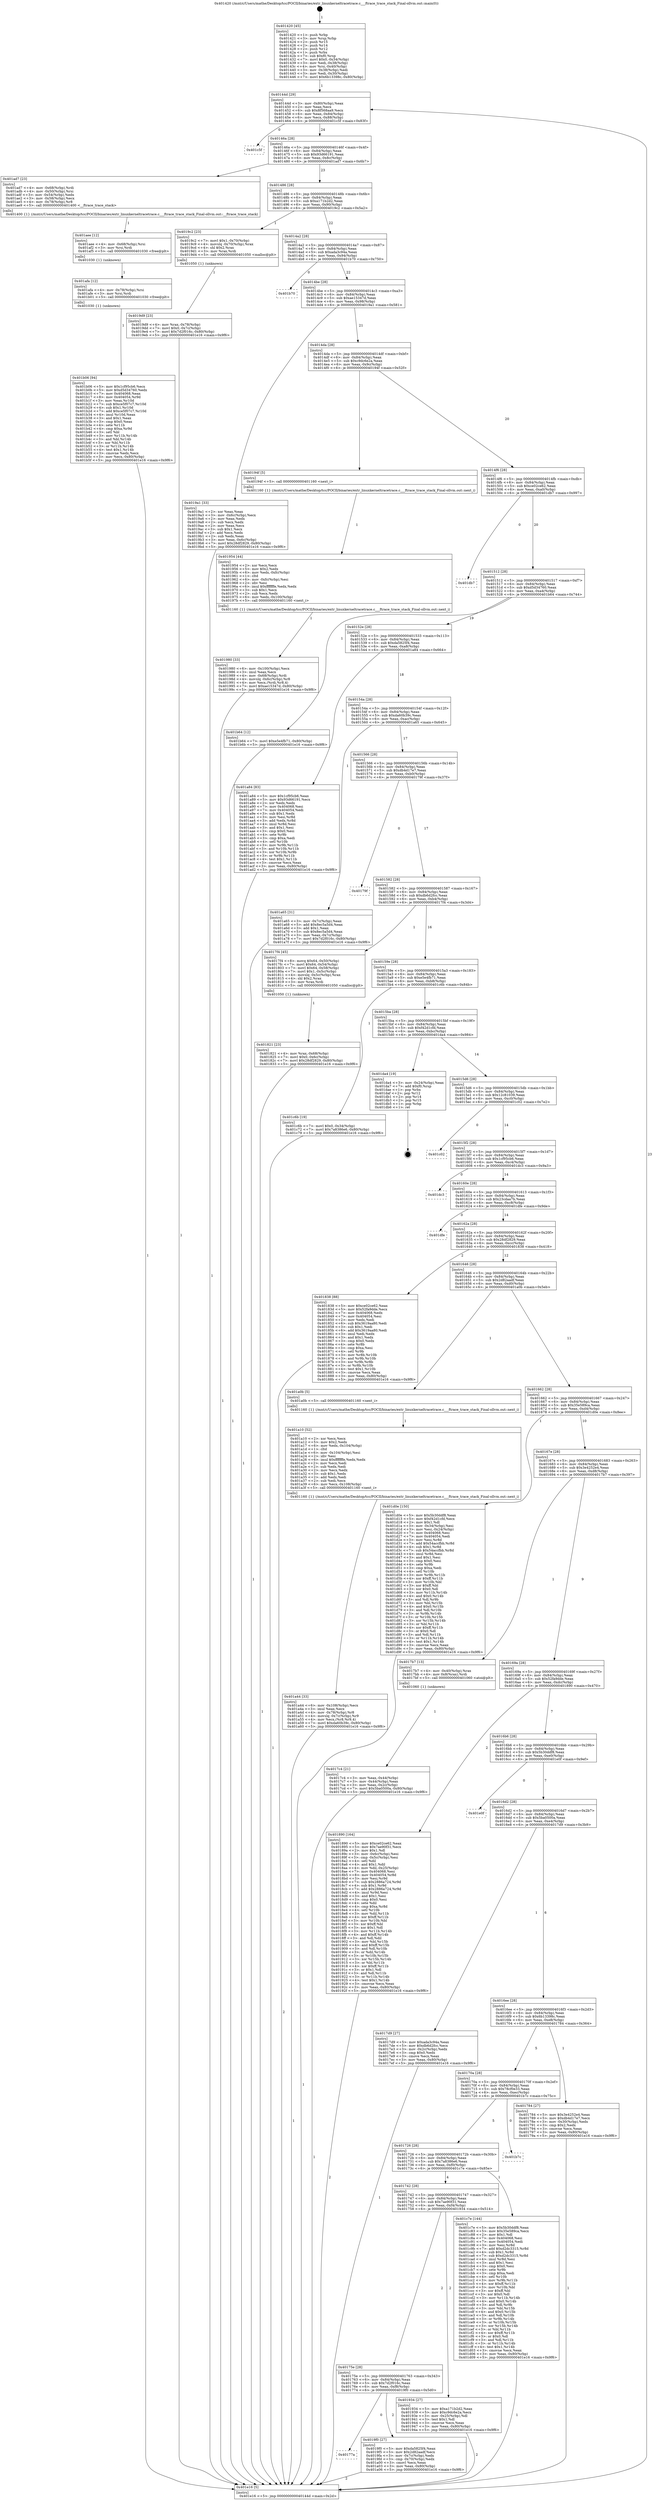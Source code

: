 digraph "0x401420" {
  label = "0x401420 (/mnt/c/Users/mathe/Desktop/tcc/POCII/binaries/extr_linuxkerneltracetrace.c___ftrace_trace_stack_Final-ollvm.out::main(0))"
  labelloc = "t"
  node[shape=record]

  Entry [label="",width=0.3,height=0.3,shape=circle,fillcolor=black,style=filled]
  "0x40144d" [label="{
     0x40144d [29]\l
     | [instrs]\l
     &nbsp;&nbsp;0x40144d \<+3\>: mov -0x80(%rbp),%eax\l
     &nbsp;&nbsp;0x401450 \<+2\>: mov %eax,%ecx\l
     &nbsp;&nbsp;0x401452 \<+6\>: sub $0x8f568aa9,%ecx\l
     &nbsp;&nbsp;0x401458 \<+6\>: mov %eax,-0x84(%rbp)\l
     &nbsp;&nbsp;0x40145e \<+6\>: mov %ecx,-0x88(%rbp)\l
     &nbsp;&nbsp;0x401464 \<+6\>: je 0000000000401c5f \<main+0x83f\>\l
  }"]
  "0x401c5f" [label="{
     0x401c5f\l
  }", style=dashed]
  "0x40146a" [label="{
     0x40146a [28]\l
     | [instrs]\l
     &nbsp;&nbsp;0x40146a \<+5\>: jmp 000000000040146f \<main+0x4f\>\l
     &nbsp;&nbsp;0x40146f \<+6\>: mov -0x84(%rbp),%eax\l
     &nbsp;&nbsp;0x401475 \<+5\>: sub $0x93d66191,%eax\l
     &nbsp;&nbsp;0x40147a \<+6\>: mov %eax,-0x8c(%rbp)\l
     &nbsp;&nbsp;0x401480 \<+6\>: je 0000000000401ad7 \<main+0x6b7\>\l
  }"]
  Exit [label="",width=0.3,height=0.3,shape=circle,fillcolor=black,style=filled,peripheries=2]
  "0x401ad7" [label="{
     0x401ad7 [23]\l
     | [instrs]\l
     &nbsp;&nbsp;0x401ad7 \<+4\>: mov -0x68(%rbp),%rdi\l
     &nbsp;&nbsp;0x401adb \<+4\>: mov -0x50(%rbp),%rsi\l
     &nbsp;&nbsp;0x401adf \<+3\>: mov -0x54(%rbp),%edx\l
     &nbsp;&nbsp;0x401ae2 \<+3\>: mov -0x58(%rbp),%ecx\l
     &nbsp;&nbsp;0x401ae5 \<+4\>: mov -0x78(%rbp),%r8\l
     &nbsp;&nbsp;0x401ae9 \<+5\>: call 0000000000401400 \<__ftrace_trace_stack\>\l
     | [calls]\l
     &nbsp;&nbsp;0x401400 \{1\} (/mnt/c/Users/mathe/Desktop/tcc/POCII/binaries/extr_linuxkerneltracetrace.c___ftrace_trace_stack_Final-ollvm.out::__ftrace_trace_stack)\l
  }"]
  "0x401486" [label="{
     0x401486 [28]\l
     | [instrs]\l
     &nbsp;&nbsp;0x401486 \<+5\>: jmp 000000000040148b \<main+0x6b\>\l
     &nbsp;&nbsp;0x40148b \<+6\>: mov -0x84(%rbp),%eax\l
     &nbsp;&nbsp;0x401491 \<+5\>: sub $0xa171b2d2,%eax\l
     &nbsp;&nbsp;0x401496 \<+6\>: mov %eax,-0x90(%rbp)\l
     &nbsp;&nbsp;0x40149c \<+6\>: je 00000000004019c2 \<main+0x5a2\>\l
  }"]
  "0x401b06" [label="{
     0x401b06 [94]\l
     | [instrs]\l
     &nbsp;&nbsp;0x401b06 \<+5\>: mov $0x1cf95cb6,%ecx\l
     &nbsp;&nbsp;0x401b0b \<+5\>: mov $0xd5d34760,%edx\l
     &nbsp;&nbsp;0x401b10 \<+7\>: mov 0x404068,%eax\l
     &nbsp;&nbsp;0x401b17 \<+8\>: mov 0x404054,%r9d\l
     &nbsp;&nbsp;0x401b1f \<+3\>: mov %eax,%r10d\l
     &nbsp;&nbsp;0x401b22 \<+7\>: sub $0xce5f07c7,%r10d\l
     &nbsp;&nbsp;0x401b29 \<+4\>: sub $0x1,%r10d\l
     &nbsp;&nbsp;0x401b2d \<+7\>: add $0xce5f07c7,%r10d\l
     &nbsp;&nbsp;0x401b34 \<+4\>: imul %r10d,%eax\l
     &nbsp;&nbsp;0x401b38 \<+3\>: and $0x1,%eax\l
     &nbsp;&nbsp;0x401b3b \<+3\>: cmp $0x0,%eax\l
     &nbsp;&nbsp;0x401b3e \<+4\>: sete %r11b\l
     &nbsp;&nbsp;0x401b42 \<+4\>: cmp $0xa,%r9d\l
     &nbsp;&nbsp;0x401b46 \<+3\>: setl %bl\l
     &nbsp;&nbsp;0x401b49 \<+3\>: mov %r11b,%r14b\l
     &nbsp;&nbsp;0x401b4c \<+3\>: and %bl,%r14b\l
     &nbsp;&nbsp;0x401b4f \<+3\>: xor %bl,%r11b\l
     &nbsp;&nbsp;0x401b52 \<+3\>: or %r11b,%r14b\l
     &nbsp;&nbsp;0x401b55 \<+4\>: test $0x1,%r14b\l
     &nbsp;&nbsp;0x401b59 \<+3\>: cmovne %edx,%ecx\l
     &nbsp;&nbsp;0x401b5c \<+3\>: mov %ecx,-0x80(%rbp)\l
     &nbsp;&nbsp;0x401b5f \<+5\>: jmp 0000000000401e16 \<main+0x9f6\>\l
  }"]
  "0x4019c2" [label="{
     0x4019c2 [23]\l
     | [instrs]\l
     &nbsp;&nbsp;0x4019c2 \<+7\>: movl $0x1,-0x70(%rbp)\l
     &nbsp;&nbsp;0x4019c9 \<+4\>: movslq -0x70(%rbp),%rax\l
     &nbsp;&nbsp;0x4019cd \<+4\>: shl $0x2,%rax\l
     &nbsp;&nbsp;0x4019d1 \<+3\>: mov %rax,%rdi\l
     &nbsp;&nbsp;0x4019d4 \<+5\>: call 0000000000401050 \<malloc@plt\>\l
     | [calls]\l
     &nbsp;&nbsp;0x401050 \{1\} (unknown)\l
  }"]
  "0x4014a2" [label="{
     0x4014a2 [28]\l
     | [instrs]\l
     &nbsp;&nbsp;0x4014a2 \<+5\>: jmp 00000000004014a7 \<main+0x87\>\l
     &nbsp;&nbsp;0x4014a7 \<+6\>: mov -0x84(%rbp),%eax\l
     &nbsp;&nbsp;0x4014ad \<+5\>: sub $0xada3c94a,%eax\l
     &nbsp;&nbsp;0x4014b2 \<+6\>: mov %eax,-0x94(%rbp)\l
     &nbsp;&nbsp;0x4014b8 \<+6\>: je 0000000000401b70 \<main+0x750\>\l
  }"]
  "0x401afa" [label="{
     0x401afa [12]\l
     | [instrs]\l
     &nbsp;&nbsp;0x401afa \<+4\>: mov -0x78(%rbp),%rsi\l
     &nbsp;&nbsp;0x401afe \<+3\>: mov %rsi,%rdi\l
     &nbsp;&nbsp;0x401b01 \<+5\>: call 0000000000401030 \<free@plt\>\l
     | [calls]\l
     &nbsp;&nbsp;0x401030 \{1\} (unknown)\l
  }"]
  "0x401b70" [label="{
     0x401b70\l
  }", style=dashed]
  "0x4014be" [label="{
     0x4014be [28]\l
     | [instrs]\l
     &nbsp;&nbsp;0x4014be \<+5\>: jmp 00000000004014c3 \<main+0xa3\>\l
     &nbsp;&nbsp;0x4014c3 \<+6\>: mov -0x84(%rbp),%eax\l
     &nbsp;&nbsp;0x4014c9 \<+5\>: sub $0xae15347d,%eax\l
     &nbsp;&nbsp;0x4014ce \<+6\>: mov %eax,-0x98(%rbp)\l
     &nbsp;&nbsp;0x4014d4 \<+6\>: je 00000000004019a1 \<main+0x581\>\l
  }"]
  "0x401aee" [label="{
     0x401aee [12]\l
     | [instrs]\l
     &nbsp;&nbsp;0x401aee \<+4\>: mov -0x68(%rbp),%rsi\l
     &nbsp;&nbsp;0x401af2 \<+3\>: mov %rsi,%rdi\l
     &nbsp;&nbsp;0x401af5 \<+5\>: call 0000000000401030 \<free@plt\>\l
     | [calls]\l
     &nbsp;&nbsp;0x401030 \{1\} (unknown)\l
  }"]
  "0x4019a1" [label="{
     0x4019a1 [33]\l
     | [instrs]\l
     &nbsp;&nbsp;0x4019a1 \<+2\>: xor %eax,%eax\l
     &nbsp;&nbsp;0x4019a3 \<+3\>: mov -0x6c(%rbp),%ecx\l
     &nbsp;&nbsp;0x4019a6 \<+2\>: mov %eax,%edx\l
     &nbsp;&nbsp;0x4019a8 \<+2\>: sub %ecx,%edx\l
     &nbsp;&nbsp;0x4019aa \<+2\>: mov %eax,%ecx\l
     &nbsp;&nbsp;0x4019ac \<+3\>: sub $0x1,%ecx\l
     &nbsp;&nbsp;0x4019af \<+2\>: add %ecx,%edx\l
     &nbsp;&nbsp;0x4019b1 \<+2\>: sub %edx,%eax\l
     &nbsp;&nbsp;0x4019b3 \<+3\>: mov %eax,-0x6c(%rbp)\l
     &nbsp;&nbsp;0x4019b6 \<+7\>: movl $0x28df2829,-0x80(%rbp)\l
     &nbsp;&nbsp;0x4019bd \<+5\>: jmp 0000000000401e16 \<main+0x9f6\>\l
  }"]
  "0x4014da" [label="{
     0x4014da [28]\l
     | [instrs]\l
     &nbsp;&nbsp;0x4014da \<+5\>: jmp 00000000004014df \<main+0xbf\>\l
     &nbsp;&nbsp;0x4014df \<+6\>: mov -0x84(%rbp),%eax\l
     &nbsp;&nbsp;0x4014e5 \<+5\>: sub $0xc9dc6e2a,%eax\l
     &nbsp;&nbsp;0x4014ea \<+6\>: mov %eax,-0x9c(%rbp)\l
     &nbsp;&nbsp;0x4014f0 \<+6\>: je 000000000040194f \<main+0x52f\>\l
  }"]
  "0x401a44" [label="{
     0x401a44 [33]\l
     | [instrs]\l
     &nbsp;&nbsp;0x401a44 \<+6\>: mov -0x108(%rbp),%ecx\l
     &nbsp;&nbsp;0x401a4a \<+3\>: imul %eax,%ecx\l
     &nbsp;&nbsp;0x401a4d \<+4\>: mov -0x78(%rbp),%r8\l
     &nbsp;&nbsp;0x401a51 \<+4\>: movslq -0x7c(%rbp),%r9\l
     &nbsp;&nbsp;0x401a55 \<+4\>: mov %ecx,(%r8,%r9,4)\l
     &nbsp;&nbsp;0x401a59 \<+7\>: movl $0xda60b39c,-0x80(%rbp)\l
     &nbsp;&nbsp;0x401a60 \<+5\>: jmp 0000000000401e16 \<main+0x9f6\>\l
  }"]
  "0x40194f" [label="{
     0x40194f [5]\l
     | [instrs]\l
     &nbsp;&nbsp;0x40194f \<+5\>: call 0000000000401160 \<next_i\>\l
     | [calls]\l
     &nbsp;&nbsp;0x401160 \{1\} (/mnt/c/Users/mathe/Desktop/tcc/POCII/binaries/extr_linuxkerneltracetrace.c___ftrace_trace_stack_Final-ollvm.out::next_i)\l
  }"]
  "0x4014f6" [label="{
     0x4014f6 [28]\l
     | [instrs]\l
     &nbsp;&nbsp;0x4014f6 \<+5\>: jmp 00000000004014fb \<main+0xdb\>\l
     &nbsp;&nbsp;0x4014fb \<+6\>: mov -0x84(%rbp),%eax\l
     &nbsp;&nbsp;0x401501 \<+5\>: sub $0xce02ce62,%eax\l
     &nbsp;&nbsp;0x401506 \<+6\>: mov %eax,-0xa0(%rbp)\l
     &nbsp;&nbsp;0x40150c \<+6\>: je 0000000000401db7 \<main+0x997\>\l
  }"]
  "0x401a10" [label="{
     0x401a10 [52]\l
     | [instrs]\l
     &nbsp;&nbsp;0x401a10 \<+2\>: xor %ecx,%ecx\l
     &nbsp;&nbsp;0x401a12 \<+5\>: mov $0x2,%edx\l
     &nbsp;&nbsp;0x401a17 \<+6\>: mov %edx,-0x104(%rbp)\l
     &nbsp;&nbsp;0x401a1d \<+1\>: cltd\l
     &nbsp;&nbsp;0x401a1e \<+6\>: mov -0x104(%rbp),%esi\l
     &nbsp;&nbsp;0x401a24 \<+2\>: idiv %esi\l
     &nbsp;&nbsp;0x401a26 \<+6\>: imul $0xfffffffe,%edx,%edx\l
     &nbsp;&nbsp;0x401a2c \<+2\>: mov %ecx,%edi\l
     &nbsp;&nbsp;0x401a2e \<+2\>: sub %edx,%edi\l
     &nbsp;&nbsp;0x401a30 \<+2\>: mov %ecx,%edx\l
     &nbsp;&nbsp;0x401a32 \<+3\>: sub $0x1,%edx\l
     &nbsp;&nbsp;0x401a35 \<+2\>: add %edx,%edi\l
     &nbsp;&nbsp;0x401a37 \<+2\>: sub %edi,%ecx\l
     &nbsp;&nbsp;0x401a39 \<+6\>: mov %ecx,-0x108(%rbp)\l
     &nbsp;&nbsp;0x401a3f \<+5\>: call 0000000000401160 \<next_i\>\l
     | [calls]\l
     &nbsp;&nbsp;0x401160 \{1\} (/mnt/c/Users/mathe/Desktop/tcc/POCII/binaries/extr_linuxkerneltracetrace.c___ftrace_trace_stack_Final-ollvm.out::next_i)\l
  }"]
  "0x401db7" [label="{
     0x401db7\l
  }", style=dashed]
  "0x401512" [label="{
     0x401512 [28]\l
     | [instrs]\l
     &nbsp;&nbsp;0x401512 \<+5\>: jmp 0000000000401517 \<main+0xf7\>\l
     &nbsp;&nbsp;0x401517 \<+6\>: mov -0x84(%rbp),%eax\l
     &nbsp;&nbsp;0x40151d \<+5\>: sub $0xd5d34760,%eax\l
     &nbsp;&nbsp;0x401522 \<+6\>: mov %eax,-0xa4(%rbp)\l
     &nbsp;&nbsp;0x401528 \<+6\>: je 0000000000401b64 \<main+0x744\>\l
  }"]
  "0x40177a" [label="{
     0x40177a\l
  }", style=dashed]
  "0x401b64" [label="{
     0x401b64 [12]\l
     | [instrs]\l
     &nbsp;&nbsp;0x401b64 \<+7\>: movl $0xe5e4fb71,-0x80(%rbp)\l
     &nbsp;&nbsp;0x401b6b \<+5\>: jmp 0000000000401e16 \<main+0x9f6\>\l
  }"]
  "0x40152e" [label="{
     0x40152e [28]\l
     | [instrs]\l
     &nbsp;&nbsp;0x40152e \<+5\>: jmp 0000000000401533 \<main+0x113\>\l
     &nbsp;&nbsp;0x401533 \<+6\>: mov -0x84(%rbp),%eax\l
     &nbsp;&nbsp;0x401539 \<+5\>: sub $0xda5825f4,%eax\l
     &nbsp;&nbsp;0x40153e \<+6\>: mov %eax,-0xa8(%rbp)\l
     &nbsp;&nbsp;0x401544 \<+6\>: je 0000000000401a84 \<main+0x664\>\l
  }"]
  "0x4019f0" [label="{
     0x4019f0 [27]\l
     | [instrs]\l
     &nbsp;&nbsp;0x4019f0 \<+5\>: mov $0xda5825f4,%eax\l
     &nbsp;&nbsp;0x4019f5 \<+5\>: mov $0x2d82aadf,%ecx\l
     &nbsp;&nbsp;0x4019fa \<+3\>: mov -0x7c(%rbp),%edx\l
     &nbsp;&nbsp;0x4019fd \<+3\>: cmp -0x70(%rbp),%edx\l
     &nbsp;&nbsp;0x401a00 \<+3\>: cmovl %ecx,%eax\l
     &nbsp;&nbsp;0x401a03 \<+3\>: mov %eax,-0x80(%rbp)\l
     &nbsp;&nbsp;0x401a06 \<+5\>: jmp 0000000000401e16 \<main+0x9f6\>\l
  }"]
  "0x401a84" [label="{
     0x401a84 [83]\l
     | [instrs]\l
     &nbsp;&nbsp;0x401a84 \<+5\>: mov $0x1cf95cb6,%eax\l
     &nbsp;&nbsp;0x401a89 \<+5\>: mov $0x93d66191,%ecx\l
     &nbsp;&nbsp;0x401a8e \<+2\>: xor %edx,%edx\l
     &nbsp;&nbsp;0x401a90 \<+7\>: mov 0x404068,%esi\l
     &nbsp;&nbsp;0x401a97 \<+7\>: mov 0x404054,%edi\l
     &nbsp;&nbsp;0x401a9e \<+3\>: sub $0x1,%edx\l
     &nbsp;&nbsp;0x401aa1 \<+3\>: mov %esi,%r8d\l
     &nbsp;&nbsp;0x401aa4 \<+3\>: add %edx,%r8d\l
     &nbsp;&nbsp;0x401aa7 \<+4\>: imul %r8d,%esi\l
     &nbsp;&nbsp;0x401aab \<+3\>: and $0x1,%esi\l
     &nbsp;&nbsp;0x401aae \<+3\>: cmp $0x0,%esi\l
     &nbsp;&nbsp;0x401ab1 \<+4\>: sete %r9b\l
     &nbsp;&nbsp;0x401ab5 \<+3\>: cmp $0xa,%edi\l
     &nbsp;&nbsp;0x401ab8 \<+4\>: setl %r10b\l
     &nbsp;&nbsp;0x401abc \<+3\>: mov %r9b,%r11b\l
     &nbsp;&nbsp;0x401abf \<+3\>: and %r10b,%r11b\l
     &nbsp;&nbsp;0x401ac2 \<+3\>: xor %r10b,%r9b\l
     &nbsp;&nbsp;0x401ac5 \<+3\>: or %r9b,%r11b\l
     &nbsp;&nbsp;0x401ac8 \<+4\>: test $0x1,%r11b\l
     &nbsp;&nbsp;0x401acc \<+3\>: cmovne %ecx,%eax\l
     &nbsp;&nbsp;0x401acf \<+3\>: mov %eax,-0x80(%rbp)\l
     &nbsp;&nbsp;0x401ad2 \<+5\>: jmp 0000000000401e16 \<main+0x9f6\>\l
  }"]
  "0x40154a" [label="{
     0x40154a [28]\l
     | [instrs]\l
     &nbsp;&nbsp;0x40154a \<+5\>: jmp 000000000040154f \<main+0x12f\>\l
     &nbsp;&nbsp;0x40154f \<+6\>: mov -0x84(%rbp),%eax\l
     &nbsp;&nbsp;0x401555 \<+5\>: sub $0xda60b39c,%eax\l
     &nbsp;&nbsp;0x40155a \<+6\>: mov %eax,-0xac(%rbp)\l
     &nbsp;&nbsp;0x401560 \<+6\>: je 0000000000401a65 \<main+0x645\>\l
  }"]
  "0x4019d9" [label="{
     0x4019d9 [23]\l
     | [instrs]\l
     &nbsp;&nbsp;0x4019d9 \<+4\>: mov %rax,-0x78(%rbp)\l
     &nbsp;&nbsp;0x4019dd \<+7\>: movl $0x0,-0x7c(%rbp)\l
     &nbsp;&nbsp;0x4019e4 \<+7\>: movl $0x7d2f016c,-0x80(%rbp)\l
     &nbsp;&nbsp;0x4019eb \<+5\>: jmp 0000000000401e16 \<main+0x9f6\>\l
  }"]
  "0x401a65" [label="{
     0x401a65 [31]\l
     | [instrs]\l
     &nbsp;&nbsp;0x401a65 \<+3\>: mov -0x7c(%rbp),%eax\l
     &nbsp;&nbsp;0x401a68 \<+5\>: add $0x8ec5a5d4,%eax\l
     &nbsp;&nbsp;0x401a6d \<+3\>: add $0x1,%eax\l
     &nbsp;&nbsp;0x401a70 \<+5\>: sub $0x8ec5a5d4,%eax\l
     &nbsp;&nbsp;0x401a75 \<+3\>: mov %eax,-0x7c(%rbp)\l
     &nbsp;&nbsp;0x401a78 \<+7\>: movl $0x7d2f016c,-0x80(%rbp)\l
     &nbsp;&nbsp;0x401a7f \<+5\>: jmp 0000000000401e16 \<main+0x9f6\>\l
  }"]
  "0x401566" [label="{
     0x401566 [28]\l
     | [instrs]\l
     &nbsp;&nbsp;0x401566 \<+5\>: jmp 000000000040156b \<main+0x14b\>\l
     &nbsp;&nbsp;0x40156b \<+6\>: mov -0x84(%rbp),%eax\l
     &nbsp;&nbsp;0x401571 \<+5\>: sub $0xdb4d17e7,%eax\l
     &nbsp;&nbsp;0x401576 \<+6\>: mov %eax,-0xb0(%rbp)\l
     &nbsp;&nbsp;0x40157c \<+6\>: je 000000000040179f \<main+0x37f\>\l
  }"]
  "0x401980" [label="{
     0x401980 [33]\l
     | [instrs]\l
     &nbsp;&nbsp;0x401980 \<+6\>: mov -0x100(%rbp),%ecx\l
     &nbsp;&nbsp;0x401986 \<+3\>: imul %eax,%ecx\l
     &nbsp;&nbsp;0x401989 \<+4\>: mov -0x68(%rbp),%rdi\l
     &nbsp;&nbsp;0x40198d \<+4\>: movslq -0x6c(%rbp),%r8\l
     &nbsp;&nbsp;0x401991 \<+4\>: mov %ecx,(%rdi,%r8,4)\l
     &nbsp;&nbsp;0x401995 \<+7\>: movl $0xae15347d,-0x80(%rbp)\l
     &nbsp;&nbsp;0x40199c \<+5\>: jmp 0000000000401e16 \<main+0x9f6\>\l
  }"]
  "0x40179f" [label="{
     0x40179f\l
  }", style=dashed]
  "0x401582" [label="{
     0x401582 [28]\l
     | [instrs]\l
     &nbsp;&nbsp;0x401582 \<+5\>: jmp 0000000000401587 \<main+0x167\>\l
     &nbsp;&nbsp;0x401587 \<+6\>: mov -0x84(%rbp),%eax\l
     &nbsp;&nbsp;0x40158d \<+5\>: sub $0xdb6d2fcc,%eax\l
     &nbsp;&nbsp;0x401592 \<+6\>: mov %eax,-0xb4(%rbp)\l
     &nbsp;&nbsp;0x401598 \<+6\>: je 00000000004017f4 \<main+0x3d4\>\l
  }"]
  "0x401954" [label="{
     0x401954 [44]\l
     | [instrs]\l
     &nbsp;&nbsp;0x401954 \<+2\>: xor %ecx,%ecx\l
     &nbsp;&nbsp;0x401956 \<+5\>: mov $0x2,%edx\l
     &nbsp;&nbsp;0x40195b \<+6\>: mov %edx,-0xfc(%rbp)\l
     &nbsp;&nbsp;0x401961 \<+1\>: cltd\l
     &nbsp;&nbsp;0x401962 \<+6\>: mov -0xfc(%rbp),%esi\l
     &nbsp;&nbsp;0x401968 \<+2\>: idiv %esi\l
     &nbsp;&nbsp;0x40196a \<+6\>: imul $0xfffffffe,%edx,%edx\l
     &nbsp;&nbsp;0x401970 \<+3\>: sub $0x1,%ecx\l
     &nbsp;&nbsp;0x401973 \<+2\>: sub %ecx,%edx\l
     &nbsp;&nbsp;0x401975 \<+6\>: mov %edx,-0x100(%rbp)\l
     &nbsp;&nbsp;0x40197b \<+5\>: call 0000000000401160 \<next_i\>\l
     | [calls]\l
     &nbsp;&nbsp;0x401160 \{1\} (/mnt/c/Users/mathe/Desktop/tcc/POCII/binaries/extr_linuxkerneltracetrace.c___ftrace_trace_stack_Final-ollvm.out::next_i)\l
  }"]
  "0x4017f4" [label="{
     0x4017f4 [45]\l
     | [instrs]\l
     &nbsp;&nbsp;0x4017f4 \<+8\>: movq $0x64,-0x50(%rbp)\l
     &nbsp;&nbsp;0x4017fc \<+7\>: movl $0x64,-0x54(%rbp)\l
     &nbsp;&nbsp;0x401803 \<+7\>: movl $0x64,-0x58(%rbp)\l
     &nbsp;&nbsp;0x40180a \<+7\>: movl $0x1,-0x5c(%rbp)\l
     &nbsp;&nbsp;0x401811 \<+4\>: movslq -0x5c(%rbp),%rax\l
     &nbsp;&nbsp;0x401815 \<+4\>: shl $0x2,%rax\l
     &nbsp;&nbsp;0x401819 \<+3\>: mov %rax,%rdi\l
     &nbsp;&nbsp;0x40181c \<+5\>: call 0000000000401050 \<malloc@plt\>\l
     | [calls]\l
     &nbsp;&nbsp;0x401050 \{1\} (unknown)\l
  }"]
  "0x40159e" [label="{
     0x40159e [28]\l
     | [instrs]\l
     &nbsp;&nbsp;0x40159e \<+5\>: jmp 00000000004015a3 \<main+0x183\>\l
     &nbsp;&nbsp;0x4015a3 \<+6\>: mov -0x84(%rbp),%eax\l
     &nbsp;&nbsp;0x4015a9 \<+5\>: sub $0xe5e4fb71,%eax\l
     &nbsp;&nbsp;0x4015ae \<+6\>: mov %eax,-0xb8(%rbp)\l
     &nbsp;&nbsp;0x4015b4 \<+6\>: je 0000000000401c6b \<main+0x84b\>\l
  }"]
  "0x40175e" [label="{
     0x40175e [28]\l
     | [instrs]\l
     &nbsp;&nbsp;0x40175e \<+5\>: jmp 0000000000401763 \<main+0x343\>\l
     &nbsp;&nbsp;0x401763 \<+6\>: mov -0x84(%rbp),%eax\l
     &nbsp;&nbsp;0x401769 \<+5\>: sub $0x7d2f016c,%eax\l
     &nbsp;&nbsp;0x40176e \<+6\>: mov %eax,-0xf8(%rbp)\l
     &nbsp;&nbsp;0x401774 \<+6\>: je 00000000004019f0 \<main+0x5d0\>\l
  }"]
  "0x401c6b" [label="{
     0x401c6b [19]\l
     | [instrs]\l
     &nbsp;&nbsp;0x401c6b \<+7\>: movl $0x0,-0x34(%rbp)\l
     &nbsp;&nbsp;0x401c72 \<+7\>: movl $0x7a8386e6,-0x80(%rbp)\l
     &nbsp;&nbsp;0x401c79 \<+5\>: jmp 0000000000401e16 \<main+0x9f6\>\l
  }"]
  "0x4015ba" [label="{
     0x4015ba [28]\l
     | [instrs]\l
     &nbsp;&nbsp;0x4015ba \<+5\>: jmp 00000000004015bf \<main+0x19f\>\l
     &nbsp;&nbsp;0x4015bf \<+6\>: mov -0x84(%rbp),%eax\l
     &nbsp;&nbsp;0x4015c5 \<+5\>: sub $0xf42d1cfd,%eax\l
     &nbsp;&nbsp;0x4015ca \<+6\>: mov %eax,-0xbc(%rbp)\l
     &nbsp;&nbsp;0x4015d0 \<+6\>: je 0000000000401da4 \<main+0x984\>\l
  }"]
  "0x401934" [label="{
     0x401934 [27]\l
     | [instrs]\l
     &nbsp;&nbsp;0x401934 \<+5\>: mov $0xa171b2d2,%eax\l
     &nbsp;&nbsp;0x401939 \<+5\>: mov $0xc9dc6e2a,%ecx\l
     &nbsp;&nbsp;0x40193e \<+3\>: mov -0x25(%rbp),%dl\l
     &nbsp;&nbsp;0x401941 \<+3\>: test $0x1,%dl\l
     &nbsp;&nbsp;0x401944 \<+3\>: cmovne %ecx,%eax\l
     &nbsp;&nbsp;0x401947 \<+3\>: mov %eax,-0x80(%rbp)\l
     &nbsp;&nbsp;0x40194a \<+5\>: jmp 0000000000401e16 \<main+0x9f6\>\l
  }"]
  "0x401da4" [label="{
     0x401da4 [19]\l
     | [instrs]\l
     &nbsp;&nbsp;0x401da4 \<+3\>: mov -0x24(%rbp),%eax\l
     &nbsp;&nbsp;0x401da7 \<+7\>: add $0xf0,%rsp\l
     &nbsp;&nbsp;0x401dae \<+1\>: pop %rbx\l
     &nbsp;&nbsp;0x401daf \<+2\>: pop %r12\l
     &nbsp;&nbsp;0x401db1 \<+2\>: pop %r14\l
     &nbsp;&nbsp;0x401db3 \<+2\>: pop %r15\l
     &nbsp;&nbsp;0x401db5 \<+1\>: pop %rbp\l
     &nbsp;&nbsp;0x401db6 \<+1\>: ret\l
  }"]
  "0x4015d6" [label="{
     0x4015d6 [28]\l
     | [instrs]\l
     &nbsp;&nbsp;0x4015d6 \<+5\>: jmp 00000000004015db \<main+0x1bb\>\l
     &nbsp;&nbsp;0x4015db \<+6\>: mov -0x84(%rbp),%eax\l
     &nbsp;&nbsp;0x4015e1 \<+5\>: sub $0x12c81039,%eax\l
     &nbsp;&nbsp;0x4015e6 \<+6\>: mov %eax,-0xc0(%rbp)\l
     &nbsp;&nbsp;0x4015ec \<+6\>: je 0000000000401c02 \<main+0x7e2\>\l
  }"]
  "0x401742" [label="{
     0x401742 [28]\l
     | [instrs]\l
     &nbsp;&nbsp;0x401742 \<+5\>: jmp 0000000000401747 \<main+0x327\>\l
     &nbsp;&nbsp;0x401747 \<+6\>: mov -0x84(%rbp),%eax\l
     &nbsp;&nbsp;0x40174d \<+5\>: sub $0x7ae90f31,%eax\l
     &nbsp;&nbsp;0x401752 \<+6\>: mov %eax,-0xf4(%rbp)\l
     &nbsp;&nbsp;0x401758 \<+6\>: je 0000000000401934 \<main+0x514\>\l
  }"]
  "0x401c02" [label="{
     0x401c02\l
  }", style=dashed]
  "0x4015f2" [label="{
     0x4015f2 [28]\l
     | [instrs]\l
     &nbsp;&nbsp;0x4015f2 \<+5\>: jmp 00000000004015f7 \<main+0x1d7\>\l
     &nbsp;&nbsp;0x4015f7 \<+6\>: mov -0x84(%rbp),%eax\l
     &nbsp;&nbsp;0x4015fd \<+5\>: sub $0x1cf95cb6,%eax\l
     &nbsp;&nbsp;0x401602 \<+6\>: mov %eax,-0xc4(%rbp)\l
     &nbsp;&nbsp;0x401608 \<+6\>: je 0000000000401dc3 \<main+0x9a3\>\l
  }"]
  "0x401c7e" [label="{
     0x401c7e [144]\l
     | [instrs]\l
     &nbsp;&nbsp;0x401c7e \<+5\>: mov $0x5b30ddf8,%eax\l
     &nbsp;&nbsp;0x401c83 \<+5\>: mov $0x35e589ca,%ecx\l
     &nbsp;&nbsp;0x401c88 \<+2\>: mov $0x1,%dl\l
     &nbsp;&nbsp;0x401c8a \<+7\>: mov 0x404068,%esi\l
     &nbsp;&nbsp;0x401c91 \<+7\>: mov 0x404054,%edi\l
     &nbsp;&nbsp;0x401c98 \<+3\>: mov %esi,%r8d\l
     &nbsp;&nbsp;0x401c9b \<+7\>: add $0xd2dc3315,%r8d\l
     &nbsp;&nbsp;0x401ca2 \<+4\>: sub $0x1,%r8d\l
     &nbsp;&nbsp;0x401ca6 \<+7\>: sub $0xd2dc3315,%r8d\l
     &nbsp;&nbsp;0x401cad \<+4\>: imul %r8d,%esi\l
     &nbsp;&nbsp;0x401cb1 \<+3\>: and $0x1,%esi\l
     &nbsp;&nbsp;0x401cb4 \<+3\>: cmp $0x0,%esi\l
     &nbsp;&nbsp;0x401cb7 \<+4\>: sete %r9b\l
     &nbsp;&nbsp;0x401cbb \<+3\>: cmp $0xa,%edi\l
     &nbsp;&nbsp;0x401cbe \<+4\>: setl %r10b\l
     &nbsp;&nbsp;0x401cc2 \<+3\>: mov %r9b,%r11b\l
     &nbsp;&nbsp;0x401cc5 \<+4\>: xor $0xff,%r11b\l
     &nbsp;&nbsp;0x401cc9 \<+3\>: mov %r10b,%bl\l
     &nbsp;&nbsp;0x401ccc \<+3\>: xor $0xff,%bl\l
     &nbsp;&nbsp;0x401ccf \<+3\>: xor $0x0,%dl\l
     &nbsp;&nbsp;0x401cd2 \<+3\>: mov %r11b,%r14b\l
     &nbsp;&nbsp;0x401cd5 \<+4\>: and $0x0,%r14b\l
     &nbsp;&nbsp;0x401cd9 \<+3\>: and %dl,%r9b\l
     &nbsp;&nbsp;0x401cdc \<+3\>: mov %bl,%r15b\l
     &nbsp;&nbsp;0x401cdf \<+4\>: and $0x0,%r15b\l
     &nbsp;&nbsp;0x401ce3 \<+3\>: and %dl,%r10b\l
     &nbsp;&nbsp;0x401ce6 \<+3\>: or %r9b,%r14b\l
     &nbsp;&nbsp;0x401ce9 \<+3\>: or %r10b,%r15b\l
     &nbsp;&nbsp;0x401cec \<+3\>: xor %r15b,%r14b\l
     &nbsp;&nbsp;0x401cef \<+3\>: or %bl,%r11b\l
     &nbsp;&nbsp;0x401cf2 \<+4\>: xor $0xff,%r11b\l
     &nbsp;&nbsp;0x401cf6 \<+3\>: or $0x0,%dl\l
     &nbsp;&nbsp;0x401cf9 \<+3\>: and %dl,%r11b\l
     &nbsp;&nbsp;0x401cfc \<+3\>: or %r11b,%r14b\l
     &nbsp;&nbsp;0x401cff \<+4\>: test $0x1,%r14b\l
     &nbsp;&nbsp;0x401d03 \<+3\>: cmovne %ecx,%eax\l
     &nbsp;&nbsp;0x401d06 \<+3\>: mov %eax,-0x80(%rbp)\l
     &nbsp;&nbsp;0x401d09 \<+5\>: jmp 0000000000401e16 \<main+0x9f6\>\l
  }"]
  "0x401dc3" [label="{
     0x401dc3\l
  }", style=dashed]
  "0x40160e" [label="{
     0x40160e [28]\l
     | [instrs]\l
     &nbsp;&nbsp;0x40160e \<+5\>: jmp 0000000000401613 \<main+0x1f3\>\l
     &nbsp;&nbsp;0x401613 \<+6\>: mov -0x84(%rbp),%eax\l
     &nbsp;&nbsp;0x401619 \<+5\>: sub $0x23cdaa7b,%eax\l
     &nbsp;&nbsp;0x40161e \<+6\>: mov %eax,-0xc8(%rbp)\l
     &nbsp;&nbsp;0x401624 \<+6\>: je 0000000000401dfe \<main+0x9de\>\l
  }"]
  "0x401726" [label="{
     0x401726 [28]\l
     | [instrs]\l
     &nbsp;&nbsp;0x401726 \<+5\>: jmp 000000000040172b \<main+0x30b\>\l
     &nbsp;&nbsp;0x40172b \<+6\>: mov -0x84(%rbp),%eax\l
     &nbsp;&nbsp;0x401731 \<+5\>: sub $0x7a8386e6,%eax\l
     &nbsp;&nbsp;0x401736 \<+6\>: mov %eax,-0xf0(%rbp)\l
     &nbsp;&nbsp;0x40173c \<+6\>: je 0000000000401c7e \<main+0x85e\>\l
  }"]
  "0x401dfe" [label="{
     0x401dfe\l
  }", style=dashed]
  "0x40162a" [label="{
     0x40162a [28]\l
     | [instrs]\l
     &nbsp;&nbsp;0x40162a \<+5\>: jmp 000000000040162f \<main+0x20f\>\l
     &nbsp;&nbsp;0x40162f \<+6\>: mov -0x84(%rbp),%eax\l
     &nbsp;&nbsp;0x401635 \<+5\>: sub $0x28df2829,%eax\l
     &nbsp;&nbsp;0x40163a \<+6\>: mov %eax,-0xcc(%rbp)\l
     &nbsp;&nbsp;0x401640 \<+6\>: je 0000000000401838 \<main+0x418\>\l
  }"]
  "0x401b7c" [label="{
     0x401b7c\l
  }", style=dashed]
  "0x401838" [label="{
     0x401838 [88]\l
     | [instrs]\l
     &nbsp;&nbsp;0x401838 \<+5\>: mov $0xce02ce62,%eax\l
     &nbsp;&nbsp;0x40183d \<+5\>: mov $0x52fa9dde,%ecx\l
     &nbsp;&nbsp;0x401842 \<+7\>: mov 0x404068,%edx\l
     &nbsp;&nbsp;0x401849 \<+7\>: mov 0x404054,%esi\l
     &nbsp;&nbsp;0x401850 \<+2\>: mov %edx,%edi\l
     &nbsp;&nbsp;0x401852 \<+6\>: sub $0x3619aa80,%edi\l
     &nbsp;&nbsp;0x401858 \<+3\>: sub $0x1,%edi\l
     &nbsp;&nbsp;0x40185b \<+6\>: add $0x3619aa80,%edi\l
     &nbsp;&nbsp;0x401861 \<+3\>: imul %edi,%edx\l
     &nbsp;&nbsp;0x401864 \<+3\>: and $0x1,%edx\l
     &nbsp;&nbsp;0x401867 \<+3\>: cmp $0x0,%edx\l
     &nbsp;&nbsp;0x40186a \<+4\>: sete %r8b\l
     &nbsp;&nbsp;0x40186e \<+3\>: cmp $0xa,%esi\l
     &nbsp;&nbsp;0x401871 \<+4\>: setl %r9b\l
     &nbsp;&nbsp;0x401875 \<+3\>: mov %r8b,%r10b\l
     &nbsp;&nbsp;0x401878 \<+3\>: and %r9b,%r10b\l
     &nbsp;&nbsp;0x40187b \<+3\>: xor %r9b,%r8b\l
     &nbsp;&nbsp;0x40187e \<+3\>: or %r8b,%r10b\l
     &nbsp;&nbsp;0x401881 \<+4\>: test $0x1,%r10b\l
     &nbsp;&nbsp;0x401885 \<+3\>: cmovne %ecx,%eax\l
     &nbsp;&nbsp;0x401888 \<+3\>: mov %eax,-0x80(%rbp)\l
     &nbsp;&nbsp;0x40188b \<+5\>: jmp 0000000000401e16 \<main+0x9f6\>\l
  }"]
  "0x401646" [label="{
     0x401646 [28]\l
     | [instrs]\l
     &nbsp;&nbsp;0x401646 \<+5\>: jmp 000000000040164b \<main+0x22b\>\l
     &nbsp;&nbsp;0x40164b \<+6\>: mov -0x84(%rbp),%eax\l
     &nbsp;&nbsp;0x401651 \<+5\>: sub $0x2d82aadf,%eax\l
     &nbsp;&nbsp;0x401656 \<+6\>: mov %eax,-0xd0(%rbp)\l
     &nbsp;&nbsp;0x40165c \<+6\>: je 0000000000401a0b \<main+0x5eb\>\l
  }"]
  "0x401821" [label="{
     0x401821 [23]\l
     | [instrs]\l
     &nbsp;&nbsp;0x401821 \<+4\>: mov %rax,-0x68(%rbp)\l
     &nbsp;&nbsp;0x401825 \<+7\>: movl $0x0,-0x6c(%rbp)\l
     &nbsp;&nbsp;0x40182c \<+7\>: movl $0x28df2829,-0x80(%rbp)\l
     &nbsp;&nbsp;0x401833 \<+5\>: jmp 0000000000401e16 \<main+0x9f6\>\l
  }"]
  "0x401a0b" [label="{
     0x401a0b [5]\l
     | [instrs]\l
     &nbsp;&nbsp;0x401a0b \<+5\>: call 0000000000401160 \<next_i\>\l
     | [calls]\l
     &nbsp;&nbsp;0x401160 \{1\} (/mnt/c/Users/mathe/Desktop/tcc/POCII/binaries/extr_linuxkerneltracetrace.c___ftrace_trace_stack_Final-ollvm.out::next_i)\l
  }"]
  "0x401662" [label="{
     0x401662 [28]\l
     | [instrs]\l
     &nbsp;&nbsp;0x401662 \<+5\>: jmp 0000000000401667 \<main+0x247\>\l
     &nbsp;&nbsp;0x401667 \<+6\>: mov -0x84(%rbp),%eax\l
     &nbsp;&nbsp;0x40166d \<+5\>: sub $0x35e589ca,%eax\l
     &nbsp;&nbsp;0x401672 \<+6\>: mov %eax,-0xd4(%rbp)\l
     &nbsp;&nbsp;0x401678 \<+6\>: je 0000000000401d0e \<main+0x8ee\>\l
  }"]
  "0x4017c4" [label="{
     0x4017c4 [21]\l
     | [instrs]\l
     &nbsp;&nbsp;0x4017c4 \<+3\>: mov %eax,-0x44(%rbp)\l
     &nbsp;&nbsp;0x4017c7 \<+3\>: mov -0x44(%rbp),%eax\l
     &nbsp;&nbsp;0x4017ca \<+3\>: mov %eax,-0x2c(%rbp)\l
     &nbsp;&nbsp;0x4017cd \<+7\>: movl $0x5ba0500a,-0x80(%rbp)\l
     &nbsp;&nbsp;0x4017d4 \<+5\>: jmp 0000000000401e16 \<main+0x9f6\>\l
  }"]
  "0x401d0e" [label="{
     0x401d0e [150]\l
     | [instrs]\l
     &nbsp;&nbsp;0x401d0e \<+5\>: mov $0x5b30ddf8,%eax\l
     &nbsp;&nbsp;0x401d13 \<+5\>: mov $0xf42d1cfd,%ecx\l
     &nbsp;&nbsp;0x401d18 \<+2\>: mov $0x1,%dl\l
     &nbsp;&nbsp;0x401d1a \<+3\>: mov -0x34(%rbp),%esi\l
     &nbsp;&nbsp;0x401d1d \<+3\>: mov %esi,-0x24(%rbp)\l
     &nbsp;&nbsp;0x401d20 \<+7\>: mov 0x404068,%esi\l
     &nbsp;&nbsp;0x401d27 \<+7\>: mov 0x404054,%edi\l
     &nbsp;&nbsp;0x401d2e \<+3\>: mov %esi,%r8d\l
     &nbsp;&nbsp;0x401d31 \<+7\>: add $0x54accfbb,%r8d\l
     &nbsp;&nbsp;0x401d38 \<+4\>: sub $0x1,%r8d\l
     &nbsp;&nbsp;0x401d3c \<+7\>: sub $0x54accfbb,%r8d\l
     &nbsp;&nbsp;0x401d43 \<+4\>: imul %r8d,%esi\l
     &nbsp;&nbsp;0x401d47 \<+3\>: and $0x1,%esi\l
     &nbsp;&nbsp;0x401d4a \<+3\>: cmp $0x0,%esi\l
     &nbsp;&nbsp;0x401d4d \<+4\>: sete %r9b\l
     &nbsp;&nbsp;0x401d51 \<+3\>: cmp $0xa,%edi\l
     &nbsp;&nbsp;0x401d54 \<+4\>: setl %r10b\l
     &nbsp;&nbsp;0x401d58 \<+3\>: mov %r9b,%r11b\l
     &nbsp;&nbsp;0x401d5b \<+4\>: xor $0xff,%r11b\l
     &nbsp;&nbsp;0x401d5f \<+3\>: mov %r10b,%bl\l
     &nbsp;&nbsp;0x401d62 \<+3\>: xor $0xff,%bl\l
     &nbsp;&nbsp;0x401d65 \<+3\>: xor $0x0,%dl\l
     &nbsp;&nbsp;0x401d68 \<+3\>: mov %r11b,%r14b\l
     &nbsp;&nbsp;0x401d6b \<+4\>: and $0x0,%r14b\l
     &nbsp;&nbsp;0x401d6f \<+3\>: and %dl,%r9b\l
     &nbsp;&nbsp;0x401d72 \<+3\>: mov %bl,%r15b\l
     &nbsp;&nbsp;0x401d75 \<+4\>: and $0x0,%r15b\l
     &nbsp;&nbsp;0x401d79 \<+3\>: and %dl,%r10b\l
     &nbsp;&nbsp;0x401d7c \<+3\>: or %r9b,%r14b\l
     &nbsp;&nbsp;0x401d7f \<+3\>: or %r10b,%r15b\l
     &nbsp;&nbsp;0x401d82 \<+3\>: xor %r15b,%r14b\l
     &nbsp;&nbsp;0x401d85 \<+3\>: or %bl,%r11b\l
     &nbsp;&nbsp;0x401d88 \<+4\>: xor $0xff,%r11b\l
     &nbsp;&nbsp;0x401d8c \<+3\>: or $0x0,%dl\l
     &nbsp;&nbsp;0x401d8f \<+3\>: and %dl,%r11b\l
     &nbsp;&nbsp;0x401d92 \<+3\>: or %r11b,%r14b\l
     &nbsp;&nbsp;0x401d95 \<+4\>: test $0x1,%r14b\l
     &nbsp;&nbsp;0x401d99 \<+3\>: cmovne %ecx,%eax\l
     &nbsp;&nbsp;0x401d9c \<+3\>: mov %eax,-0x80(%rbp)\l
     &nbsp;&nbsp;0x401d9f \<+5\>: jmp 0000000000401e16 \<main+0x9f6\>\l
  }"]
  "0x40167e" [label="{
     0x40167e [28]\l
     | [instrs]\l
     &nbsp;&nbsp;0x40167e \<+5\>: jmp 0000000000401683 \<main+0x263\>\l
     &nbsp;&nbsp;0x401683 \<+6\>: mov -0x84(%rbp),%eax\l
     &nbsp;&nbsp;0x401689 \<+5\>: sub $0x3e4252e4,%eax\l
     &nbsp;&nbsp;0x40168e \<+6\>: mov %eax,-0xd8(%rbp)\l
     &nbsp;&nbsp;0x401694 \<+6\>: je 00000000004017b7 \<main+0x397\>\l
  }"]
  "0x401420" [label="{
     0x401420 [45]\l
     | [instrs]\l
     &nbsp;&nbsp;0x401420 \<+1\>: push %rbp\l
     &nbsp;&nbsp;0x401421 \<+3\>: mov %rsp,%rbp\l
     &nbsp;&nbsp;0x401424 \<+2\>: push %r15\l
     &nbsp;&nbsp;0x401426 \<+2\>: push %r14\l
     &nbsp;&nbsp;0x401428 \<+2\>: push %r12\l
     &nbsp;&nbsp;0x40142a \<+1\>: push %rbx\l
     &nbsp;&nbsp;0x40142b \<+7\>: sub $0xf0,%rsp\l
     &nbsp;&nbsp;0x401432 \<+7\>: movl $0x0,-0x34(%rbp)\l
     &nbsp;&nbsp;0x401439 \<+3\>: mov %edi,-0x38(%rbp)\l
     &nbsp;&nbsp;0x40143c \<+4\>: mov %rsi,-0x40(%rbp)\l
     &nbsp;&nbsp;0x401440 \<+3\>: mov -0x38(%rbp),%edi\l
     &nbsp;&nbsp;0x401443 \<+3\>: mov %edi,-0x30(%rbp)\l
     &nbsp;&nbsp;0x401446 \<+7\>: movl $0x6b13398c,-0x80(%rbp)\l
  }"]
  "0x4017b7" [label="{
     0x4017b7 [13]\l
     | [instrs]\l
     &nbsp;&nbsp;0x4017b7 \<+4\>: mov -0x40(%rbp),%rax\l
     &nbsp;&nbsp;0x4017bb \<+4\>: mov 0x8(%rax),%rdi\l
     &nbsp;&nbsp;0x4017bf \<+5\>: call 0000000000401060 \<atoi@plt\>\l
     | [calls]\l
     &nbsp;&nbsp;0x401060 \{1\} (unknown)\l
  }"]
  "0x40169a" [label="{
     0x40169a [28]\l
     | [instrs]\l
     &nbsp;&nbsp;0x40169a \<+5\>: jmp 000000000040169f \<main+0x27f\>\l
     &nbsp;&nbsp;0x40169f \<+6\>: mov -0x84(%rbp),%eax\l
     &nbsp;&nbsp;0x4016a5 \<+5\>: sub $0x52fa9dde,%eax\l
     &nbsp;&nbsp;0x4016aa \<+6\>: mov %eax,-0xdc(%rbp)\l
     &nbsp;&nbsp;0x4016b0 \<+6\>: je 0000000000401890 \<main+0x470\>\l
  }"]
  "0x401e16" [label="{
     0x401e16 [5]\l
     | [instrs]\l
     &nbsp;&nbsp;0x401e16 \<+5\>: jmp 000000000040144d \<main+0x2d\>\l
  }"]
  "0x401890" [label="{
     0x401890 [164]\l
     | [instrs]\l
     &nbsp;&nbsp;0x401890 \<+5\>: mov $0xce02ce62,%eax\l
     &nbsp;&nbsp;0x401895 \<+5\>: mov $0x7ae90f31,%ecx\l
     &nbsp;&nbsp;0x40189a \<+2\>: mov $0x1,%dl\l
     &nbsp;&nbsp;0x40189c \<+3\>: mov -0x6c(%rbp),%esi\l
     &nbsp;&nbsp;0x40189f \<+3\>: cmp -0x5c(%rbp),%esi\l
     &nbsp;&nbsp;0x4018a2 \<+4\>: setl %dil\l
     &nbsp;&nbsp;0x4018a6 \<+4\>: and $0x1,%dil\l
     &nbsp;&nbsp;0x4018aa \<+4\>: mov %dil,-0x25(%rbp)\l
     &nbsp;&nbsp;0x4018ae \<+7\>: mov 0x404068,%esi\l
     &nbsp;&nbsp;0x4018b5 \<+8\>: mov 0x404054,%r8d\l
     &nbsp;&nbsp;0x4018bd \<+3\>: mov %esi,%r9d\l
     &nbsp;&nbsp;0x4018c0 \<+7\>: sub $0x2886a724,%r9d\l
     &nbsp;&nbsp;0x4018c7 \<+4\>: sub $0x1,%r9d\l
     &nbsp;&nbsp;0x4018cb \<+7\>: add $0x2886a724,%r9d\l
     &nbsp;&nbsp;0x4018d2 \<+4\>: imul %r9d,%esi\l
     &nbsp;&nbsp;0x4018d6 \<+3\>: and $0x1,%esi\l
     &nbsp;&nbsp;0x4018d9 \<+3\>: cmp $0x0,%esi\l
     &nbsp;&nbsp;0x4018dc \<+4\>: sete %dil\l
     &nbsp;&nbsp;0x4018e0 \<+4\>: cmp $0xa,%r8d\l
     &nbsp;&nbsp;0x4018e4 \<+4\>: setl %r10b\l
     &nbsp;&nbsp;0x4018e8 \<+3\>: mov %dil,%r11b\l
     &nbsp;&nbsp;0x4018eb \<+4\>: xor $0xff,%r11b\l
     &nbsp;&nbsp;0x4018ef \<+3\>: mov %r10b,%bl\l
     &nbsp;&nbsp;0x4018f2 \<+3\>: xor $0xff,%bl\l
     &nbsp;&nbsp;0x4018f5 \<+3\>: xor $0x1,%dl\l
     &nbsp;&nbsp;0x4018f8 \<+3\>: mov %r11b,%r14b\l
     &nbsp;&nbsp;0x4018fb \<+4\>: and $0xff,%r14b\l
     &nbsp;&nbsp;0x4018ff \<+3\>: and %dl,%dil\l
     &nbsp;&nbsp;0x401902 \<+3\>: mov %bl,%r15b\l
     &nbsp;&nbsp;0x401905 \<+4\>: and $0xff,%r15b\l
     &nbsp;&nbsp;0x401909 \<+3\>: and %dl,%r10b\l
     &nbsp;&nbsp;0x40190c \<+3\>: or %dil,%r14b\l
     &nbsp;&nbsp;0x40190f \<+3\>: or %r10b,%r15b\l
     &nbsp;&nbsp;0x401912 \<+3\>: xor %r15b,%r14b\l
     &nbsp;&nbsp;0x401915 \<+3\>: or %bl,%r11b\l
     &nbsp;&nbsp;0x401918 \<+4\>: xor $0xff,%r11b\l
     &nbsp;&nbsp;0x40191c \<+3\>: or $0x1,%dl\l
     &nbsp;&nbsp;0x40191f \<+3\>: and %dl,%r11b\l
     &nbsp;&nbsp;0x401922 \<+3\>: or %r11b,%r14b\l
     &nbsp;&nbsp;0x401925 \<+4\>: test $0x1,%r14b\l
     &nbsp;&nbsp;0x401929 \<+3\>: cmovne %ecx,%eax\l
     &nbsp;&nbsp;0x40192c \<+3\>: mov %eax,-0x80(%rbp)\l
     &nbsp;&nbsp;0x40192f \<+5\>: jmp 0000000000401e16 \<main+0x9f6\>\l
  }"]
  "0x4016b6" [label="{
     0x4016b6 [28]\l
     | [instrs]\l
     &nbsp;&nbsp;0x4016b6 \<+5\>: jmp 00000000004016bb \<main+0x29b\>\l
     &nbsp;&nbsp;0x4016bb \<+6\>: mov -0x84(%rbp),%eax\l
     &nbsp;&nbsp;0x4016c1 \<+5\>: sub $0x5b30ddf8,%eax\l
     &nbsp;&nbsp;0x4016c6 \<+6\>: mov %eax,-0xe0(%rbp)\l
     &nbsp;&nbsp;0x4016cc \<+6\>: je 0000000000401e0f \<main+0x9ef\>\l
  }"]
  "0x40170a" [label="{
     0x40170a [28]\l
     | [instrs]\l
     &nbsp;&nbsp;0x40170a \<+5\>: jmp 000000000040170f \<main+0x2ef\>\l
     &nbsp;&nbsp;0x40170f \<+6\>: mov -0x84(%rbp),%eax\l
     &nbsp;&nbsp;0x401715 \<+5\>: sub $0x78cf0e33,%eax\l
     &nbsp;&nbsp;0x40171a \<+6\>: mov %eax,-0xec(%rbp)\l
     &nbsp;&nbsp;0x401720 \<+6\>: je 0000000000401b7c \<main+0x75c\>\l
  }"]
  "0x401e0f" [label="{
     0x401e0f\l
  }", style=dashed]
  "0x4016d2" [label="{
     0x4016d2 [28]\l
     | [instrs]\l
     &nbsp;&nbsp;0x4016d2 \<+5\>: jmp 00000000004016d7 \<main+0x2b7\>\l
     &nbsp;&nbsp;0x4016d7 \<+6\>: mov -0x84(%rbp),%eax\l
     &nbsp;&nbsp;0x4016dd \<+5\>: sub $0x5ba0500a,%eax\l
     &nbsp;&nbsp;0x4016e2 \<+6\>: mov %eax,-0xe4(%rbp)\l
     &nbsp;&nbsp;0x4016e8 \<+6\>: je 00000000004017d9 \<main+0x3b9\>\l
  }"]
  "0x401784" [label="{
     0x401784 [27]\l
     | [instrs]\l
     &nbsp;&nbsp;0x401784 \<+5\>: mov $0x3e4252e4,%eax\l
     &nbsp;&nbsp;0x401789 \<+5\>: mov $0xdb4d17e7,%ecx\l
     &nbsp;&nbsp;0x40178e \<+3\>: mov -0x30(%rbp),%edx\l
     &nbsp;&nbsp;0x401791 \<+3\>: cmp $0x2,%edx\l
     &nbsp;&nbsp;0x401794 \<+3\>: cmovne %ecx,%eax\l
     &nbsp;&nbsp;0x401797 \<+3\>: mov %eax,-0x80(%rbp)\l
     &nbsp;&nbsp;0x40179a \<+5\>: jmp 0000000000401e16 \<main+0x9f6\>\l
  }"]
  "0x4017d9" [label="{
     0x4017d9 [27]\l
     | [instrs]\l
     &nbsp;&nbsp;0x4017d9 \<+5\>: mov $0xada3c94a,%eax\l
     &nbsp;&nbsp;0x4017de \<+5\>: mov $0xdb6d2fcc,%ecx\l
     &nbsp;&nbsp;0x4017e3 \<+3\>: mov -0x2c(%rbp),%edx\l
     &nbsp;&nbsp;0x4017e6 \<+3\>: cmp $0x0,%edx\l
     &nbsp;&nbsp;0x4017e9 \<+3\>: cmove %ecx,%eax\l
     &nbsp;&nbsp;0x4017ec \<+3\>: mov %eax,-0x80(%rbp)\l
     &nbsp;&nbsp;0x4017ef \<+5\>: jmp 0000000000401e16 \<main+0x9f6\>\l
  }"]
  "0x4016ee" [label="{
     0x4016ee [28]\l
     | [instrs]\l
     &nbsp;&nbsp;0x4016ee \<+5\>: jmp 00000000004016f3 \<main+0x2d3\>\l
     &nbsp;&nbsp;0x4016f3 \<+6\>: mov -0x84(%rbp),%eax\l
     &nbsp;&nbsp;0x4016f9 \<+5\>: sub $0x6b13398c,%eax\l
     &nbsp;&nbsp;0x4016fe \<+6\>: mov %eax,-0xe8(%rbp)\l
     &nbsp;&nbsp;0x401704 \<+6\>: je 0000000000401784 \<main+0x364\>\l
  }"]
  Entry -> "0x401420" [label=" 1"]
  "0x40144d" -> "0x401c5f" [label=" 0"]
  "0x40144d" -> "0x40146a" [label=" 24"]
  "0x401da4" -> Exit [label=" 1"]
  "0x40146a" -> "0x401ad7" [label=" 1"]
  "0x40146a" -> "0x401486" [label=" 23"]
  "0x401d0e" -> "0x401e16" [label=" 1"]
  "0x401486" -> "0x4019c2" [label=" 1"]
  "0x401486" -> "0x4014a2" [label=" 22"]
  "0x401c7e" -> "0x401e16" [label=" 1"]
  "0x4014a2" -> "0x401b70" [label=" 0"]
  "0x4014a2" -> "0x4014be" [label=" 22"]
  "0x401c6b" -> "0x401e16" [label=" 1"]
  "0x4014be" -> "0x4019a1" [label=" 1"]
  "0x4014be" -> "0x4014da" [label=" 21"]
  "0x401b64" -> "0x401e16" [label=" 1"]
  "0x4014da" -> "0x40194f" [label=" 1"]
  "0x4014da" -> "0x4014f6" [label=" 20"]
  "0x401b06" -> "0x401e16" [label=" 1"]
  "0x4014f6" -> "0x401db7" [label=" 0"]
  "0x4014f6" -> "0x401512" [label=" 20"]
  "0x401afa" -> "0x401b06" [label=" 1"]
  "0x401512" -> "0x401b64" [label=" 1"]
  "0x401512" -> "0x40152e" [label=" 19"]
  "0x401aee" -> "0x401afa" [label=" 1"]
  "0x40152e" -> "0x401a84" [label=" 1"]
  "0x40152e" -> "0x40154a" [label=" 18"]
  "0x401ad7" -> "0x401aee" [label=" 1"]
  "0x40154a" -> "0x401a65" [label=" 1"]
  "0x40154a" -> "0x401566" [label=" 17"]
  "0x401a65" -> "0x401e16" [label=" 1"]
  "0x401566" -> "0x40179f" [label=" 0"]
  "0x401566" -> "0x401582" [label=" 17"]
  "0x401a44" -> "0x401e16" [label=" 1"]
  "0x401582" -> "0x4017f4" [label=" 1"]
  "0x401582" -> "0x40159e" [label=" 16"]
  "0x401a10" -> "0x401a44" [label=" 1"]
  "0x40159e" -> "0x401c6b" [label=" 1"]
  "0x40159e" -> "0x4015ba" [label=" 15"]
  "0x401a0b" -> "0x401a10" [label=" 1"]
  "0x4015ba" -> "0x401da4" [label=" 1"]
  "0x4015ba" -> "0x4015d6" [label=" 14"]
  "0x4019f0" -> "0x401e16" [label=" 2"]
  "0x4015d6" -> "0x401c02" [label=" 0"]
  "0x4015d6" -> "0x4015f2" [label=" 14"]
  "0x40175e" -> "0x4019f0" [label=" 2"]
  "0x4015f2" -> "0x401dc3" [label=" 0"]
  "0x4015f2" -> "0x40160e" [label=" 14"]
  "0x401a84" -> "0x401e16" [label=" 1"]
  "0x40160e" -> "0x401dfe" [label=" 0"]
  "0x40160e" -> "0x40162a" [label=" 14"]
  "0x4019c2" -> "0x4019d9" [label=" 1"]
  "0x40162a" -> "0x401838" [label=" 2"]
  "0x40162a" -> "0x401646" [label=" 12"]
  "0x4019a1" -> "0x401e16" [label=" 1"]
  "0x401646" -> "0x401a0b" [label=" 1"]
  "0x401646" -> "0x401662" [label=" 11"]
  "0x401954" -> "0x401980" [label=" 1"]
  "0x401662" -> "0x401d0e" [label=" 1"]
  "0x401662" -> "0x40167e" [label=" 10"]
  "0x40194f" -> "0x401954" [label=" 1"]
  "0x40167e" -> "0x4017b7" [label=" 1"]
  "0x40167e" -> "0x40169a" [label=" 9"]
  "0x401934" -> "0x401e16" [label=" 2"]
  "0x40169a" -> "0x401890" [label=" 2"]
  "0x40169a" -> "0x4016b6" [label=" 7"]
  "0x401742" -> "0x40175e" [label=" 2"]
  "0x4016b6" -> "0x401e0f" [label=" 0"]
  "0x4016b6" -> "0x4016d2" [label=" 7"]
  "0x401742" -> "0x401934" [label=" 2"]
  "0x4016d2" -> "0x4017d9" [label=" 1"]
  "0x4016d2" -> "0x4016ee" [label=" 6"]
  "0x40175e" -> "0x40177a" [label=" 0"]
  "0x4016ee" -> "0x401784" [label=" 1"]
  "0x4016ee" -> "0x40170a" [label=" 5"]
  "0x401784" -> "0x401e16" [label=" 1"]
  "0x401420" -> "0x40144d" [label=" 1"]
  "0x401e16" -> "0x40144d" [label=" 23"]
  "0x4017b7" -> "0x4017c4" [label=" 1"]
  "0x4017c4" -> "0x401e16" [label=" 1"]
  "0x4017d9" -> "0x401e16" [label=" 1"]
  "0x4017f4" -> "0x401821" [label=" 1"]
  "0x401821" -> "0x401e16" [label=" 1"]
  "0x401838" -> "0x401e16" [label=" 2"]
  "0x401890" -> "0x401e16" [label=" 2"]
  "0x401980" -> "0x401e16" [label=" 1"]
  "0x40170a" -> "0x401b7c" [label=" 0"]
  "0x40170a" -> "0x401726" [label=" 5"]
  "0x4019d9" -> "0x401e16" [label=" 1"]
  "0x401726" -> "0x401c7e" [label=" 1"]
  "0x401726" -> "0x401742" [label=" 4"]
}

